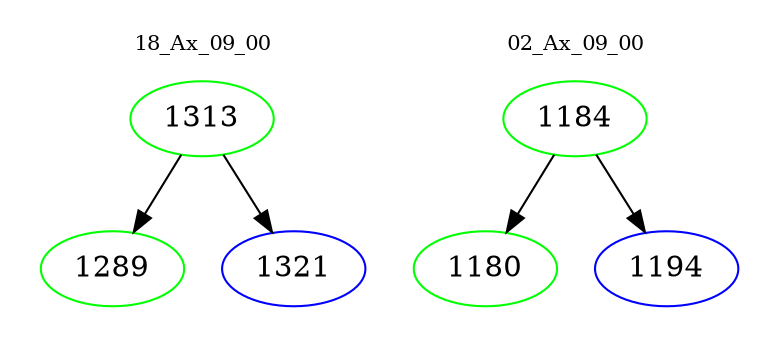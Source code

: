 digraph{
subgraph cluster_0 {
color = white
label = "18_Ax_09_00";
fontsize=10;
T0_1313 [label="1313", color="green"]
T0_1313 -> T0_1289 [color="black"]
T0_1289 [label="1289", color="green"]
T0_1313 -> T0_1321 [color="black"]
T0_1321 [label="1321", color="blue"]
}
subgraph cluster_1 {
color = white
label = "02_Ax_09_00";
fontsize=10;
T1_1184 [label="1184", color="green"]
T1_1184 -> T1_1180 [color="black"]
T1_1180 [label="1180", color="green"]
T1_1184 -> T1_1194 [color="black"]
T1_1194 [label="1194", color="blue"]
}
}
